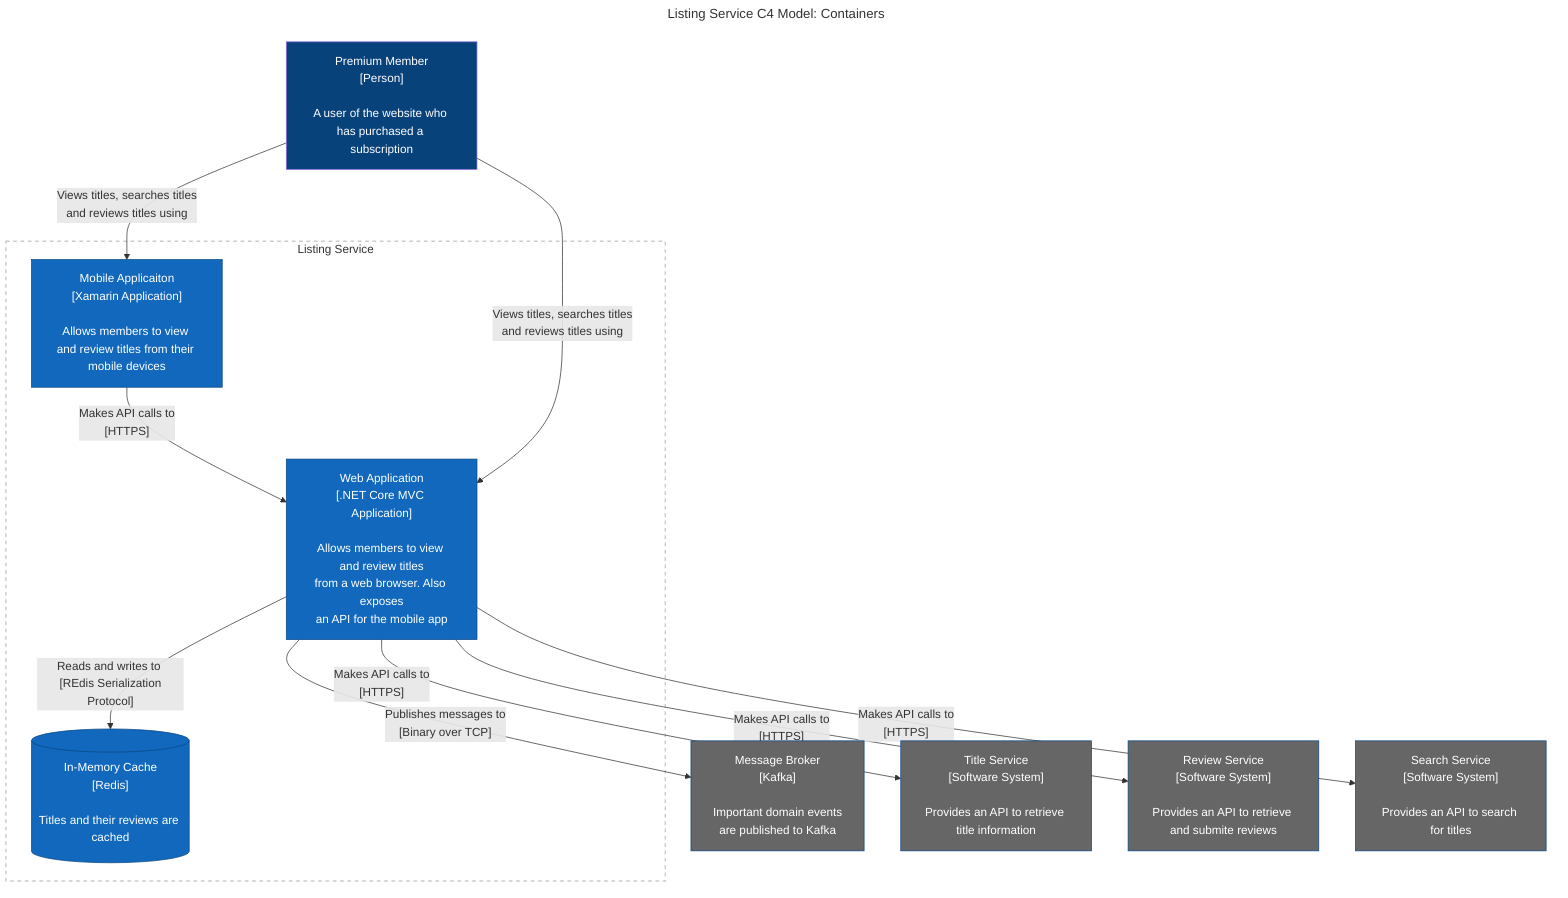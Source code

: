 ---
title: "Listing Service C4 Model: Containers"
---
%% this is from Chapter 5 of "Creating Software with Modern Diagramming Techniques" (p. 55)
flowchart TD
User["Premium Member
[Person]

A user of the website who has purchased a subscription"]


%% The system itself
%% ------------------------------
subgraph listing-service[Listing Service]
MA-- "Makes API calls to \n [HTTPS]" --> WA
WA-- "Reads and writes to \n [REdis Serialization Protocol]" -->R
end

WA["Web Application
[.NET Core MVC Application]

Allows members to view and review titles
from a web browser. Also exposes
an API for the mobile app
"]

MA["Mobile Applicaiton
[Xamarin Application]

Allows members to view and review titles from their mobile devices"]

R[("In-Memory Cache
[Redis]

Titles and their reviews are cached")]

K["Message Broker
[Kafka]

Important domain events
are published to Kafka
"]

%% Supporting systems
%% -------------------
TS["Title Service
[Software System]

Provides an API to retrieve title information"]

RS["Review Service
[Software System]

Provides an API to retrieve and submite reviews"]

SS["Search Service
[Software System]

Provides an API to search for titles"]

%% Here we update links from the user to the subsystems (not just listing service system)
User-- "Views titles, searches titles \n and reviews titles using" -->WA
User-- "Views titles, searches titles \n and reviews titles using" -->MA

%% web app interactions
WA-- "Publishes messages to \n [Binary over TCP]" -->K
WA-- "Makes API calls to \n [HTTPS]" -->TS
WA-- "Makes API calls to \n [HTTPS]" -->RS
WA-- "Makes API calls to \n [HTTPS]" -->SS

%% notice `container` class as a new class definition
%% the system (subgraph) is styled using `style` below since this only applies to a single entity
classDef container fill:#1168bd,stroke:#0b4884,color:#ffffff
classDef supportingSystem fill:#666,stroke:#0b4884,color:#ffffff
classDef person fill:#08427b,stroke:#52e56,color:#ffffff

class User person
class WA,MA,R container
class TS,RS,SS,K supportingSystem
%% style lines
style listing-service fill:none,stroke:#CCC,stroke-width:2px,color:$fff,stroke-dasharray: 5 5